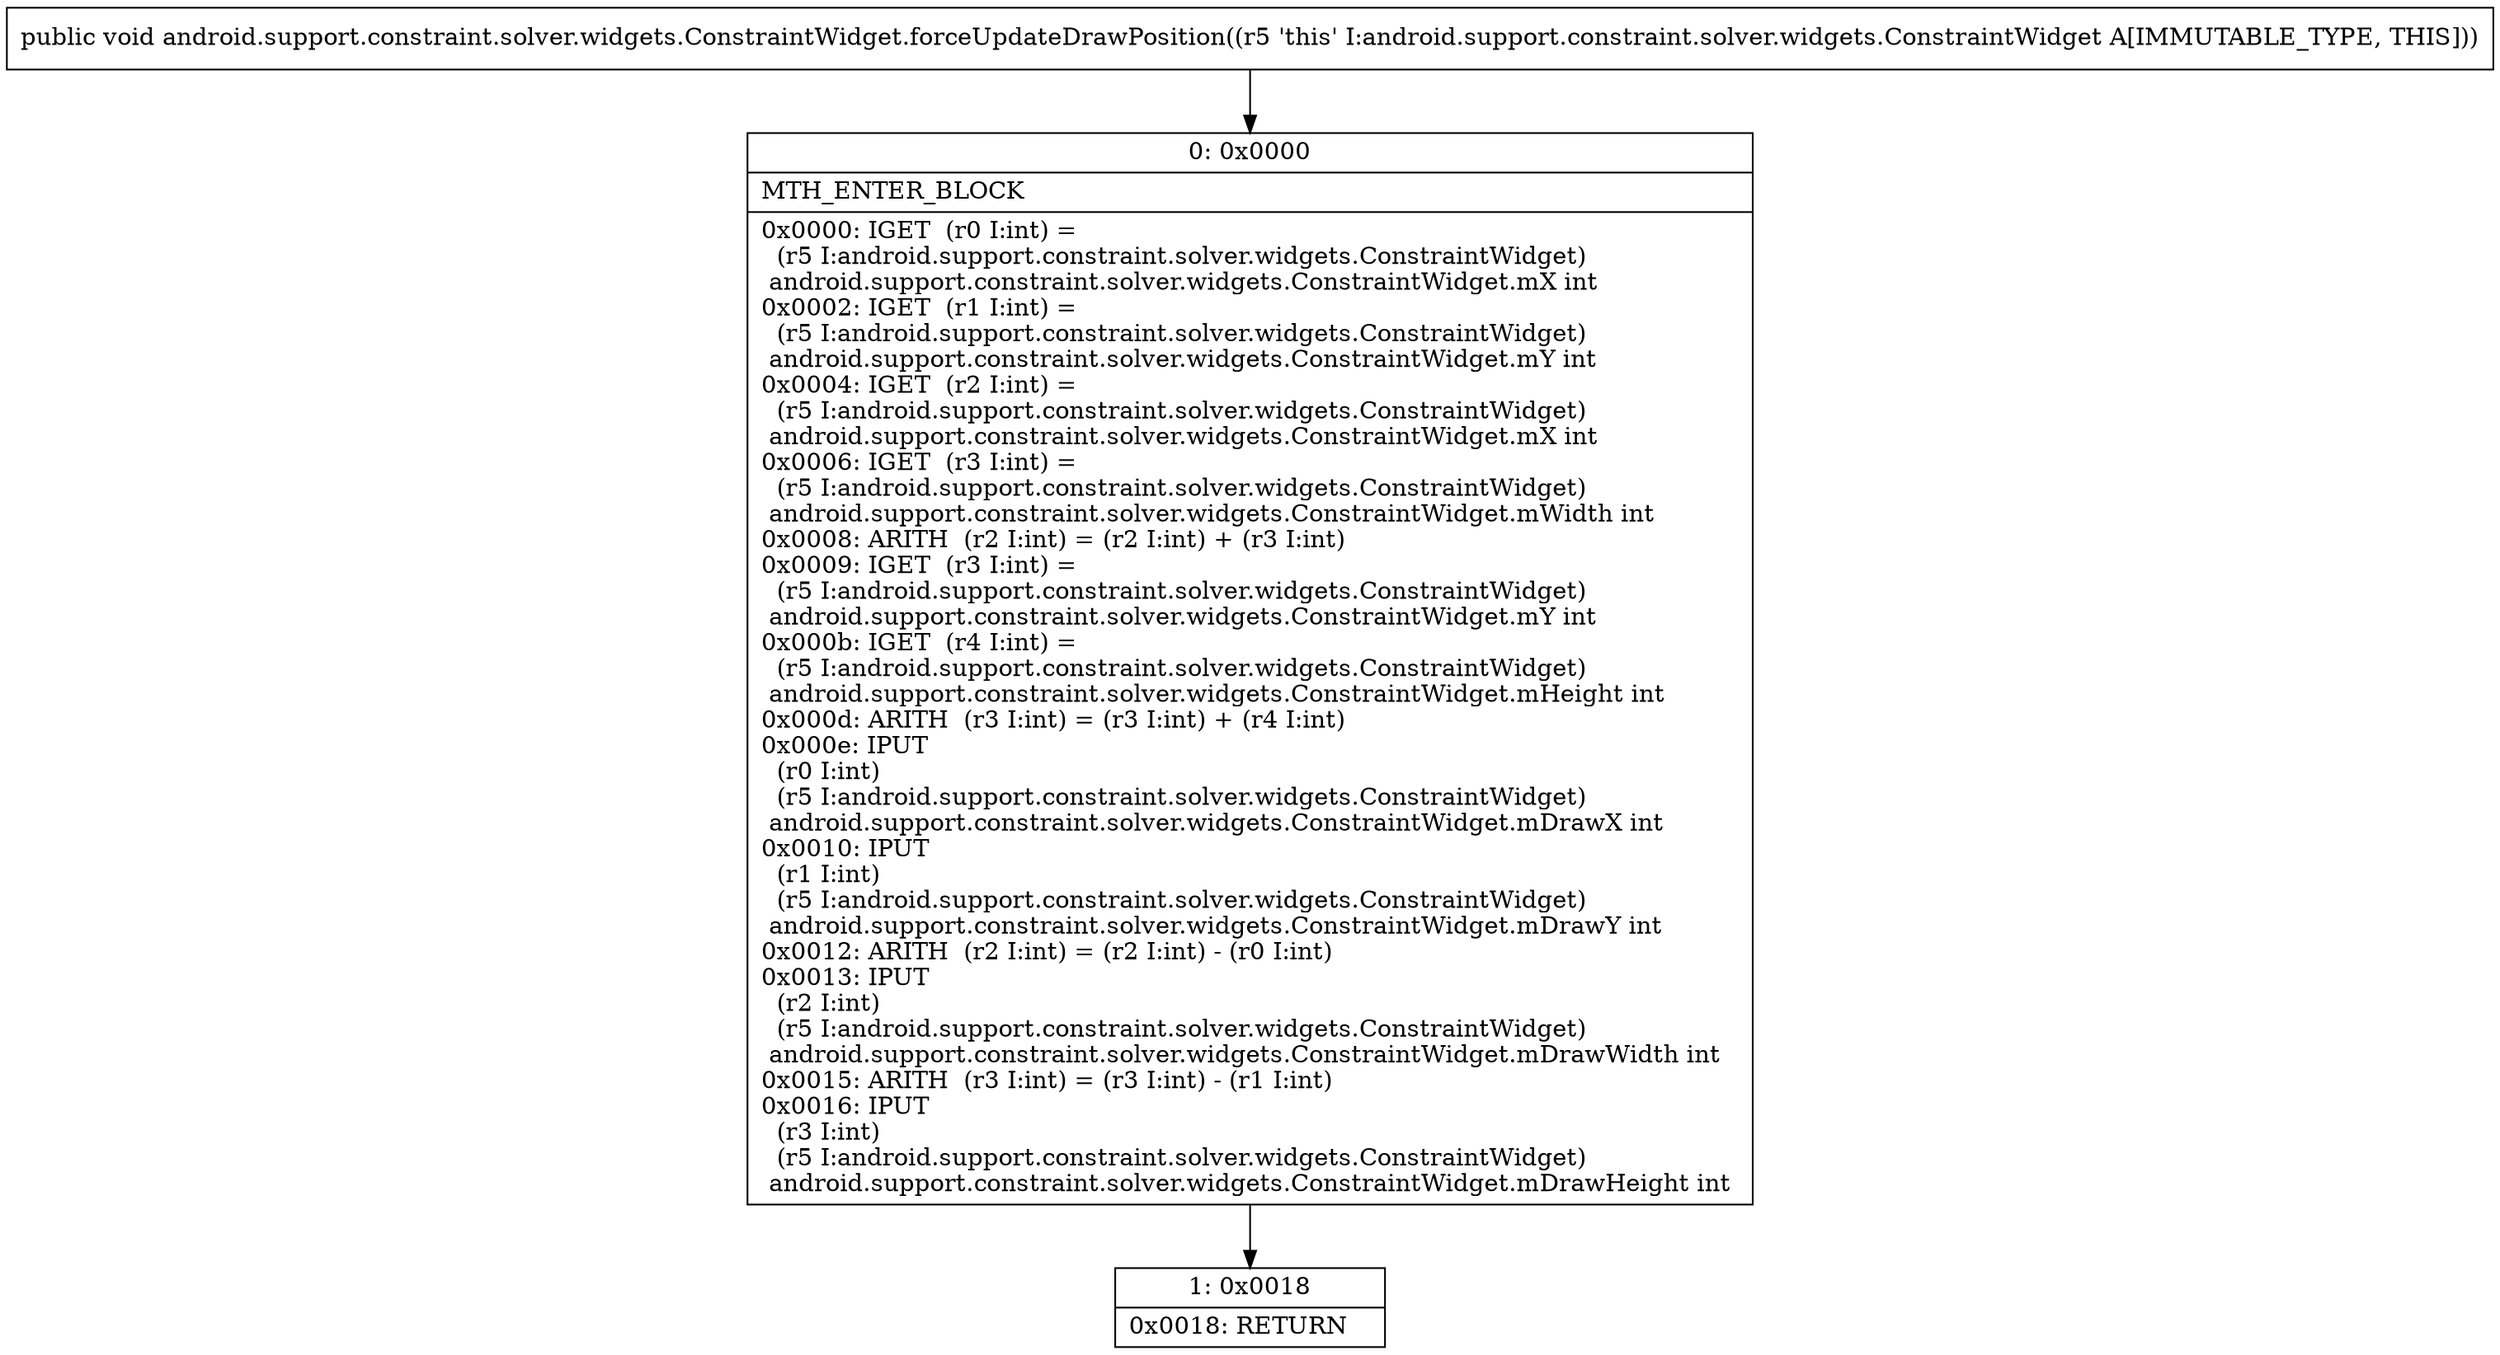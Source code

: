 digraph "CFG forandroid.support.constraint.solver.widgets.ConstraintWidget.forceUpdateDrawPosition()V" {
Node_0 [shape=record,label="{0\:\ 0x0000|MTH_ENTER_BLOCK\l|0x0000: IGET  (r0 I:int) = \l  (r5 I:android.support.constraint.solver.widgets.ConstraintWidget)\l android.support.constraint.solver.widgets.ConstraintWidget.mX int \l0x0002: IGET  (r1 I:int) = \l  (r5 I:android.support.constraint.solver.widgets.ConstraintWidget)\l android.support.constraint.solver.widgets.ConstraintWidget.mY int \l0x0004: IGET  (r2 I:int) = \l  (r5 I:android.support.constraint.solver.widgets.ConstraintWidget)\l android.support.constraint.solver.widgets.ConstraintWidget.mX int \l0x0006: IGET  (r3 I:int) = \l  (r5 I:android.support.constraint.solver.widgets.ConstraintWidget)\l android.support.constraint.solver.widgets.ConstraintWidget.mWidth int \l0x0008: ARITH  (r2 I:int) = (r2 I:int) + (r3 I:int) \l0x0009: IGET  (r3 I:int) = \l  (r5 I:android.support.constraint.solver.widgets.ConstraintWidget)\l android.support.constraint.solver.widgets.ConstraintWidget.mY int \l0x000b: IGET  (r4 I:int) = \l  (r5 I:android.support.constraint.solver.widgets.ConstraintWidget)\l android.support.constraint.solver.widgets.ConstraintWidget.mHeight int \l0x000d: ARITH  (r3 I:int) = (r3 I:int) + (r4 I:int) \l0x000e: IPUT  \l  (r0 I:int)\l  (r5 I:android.support.constraint.solver.widgets.ConstraintWidget)\l android.support.constraint.solver.widgets.ConstraintWidget.mDrawX int \l0x0010: IPUT  \l  (r1 I:int)\l  (r5 I:android.support.constraint.solver.widgets.ConstraintWidget)\l android.support.constraint.solver.widgets.ConstraintWidget.mDrawY int \l0x0012: ARITH  (r2 I:int) = (r2 I:int) \- (r0 I:int) \l0x0013: IPUT  \l  (r2 I:int)\l  (r5 I:android.support.constraint.solver.widgets.ConstraintWidget)\l android.support.constraint.solver.widgets.ConstraintWidget.mDrawWidth int \l0x0015: ARITH  (r3 I:int) = (r3 I:int) \- (r1 I:int) \l0x0016: IPUT  \l  (r3 I:int)\l  (r5 I:android.support.constraint.solver.widgets.ConstraintWidget)\l android.support.constraint.solver.widgets.ConstraintWidget.mDrawHeight int \l}"];
Node_1 [shape=record,label="{1\:\ 0x0018|0x0018: RETURN   \l}"];
MethodNode[shape=record,label="{public void android.support.constraint.solver.widgets.ConstraintWidget.forceUpdateDrawPosition((r5 'this' I:android.support.constraint.solver.widgets.ConstraintWidget A[IMMUTABLE_TYPE, THIS])) }"];
MethodNode -> Node_0;
Node_0 -> Node_1;
}

